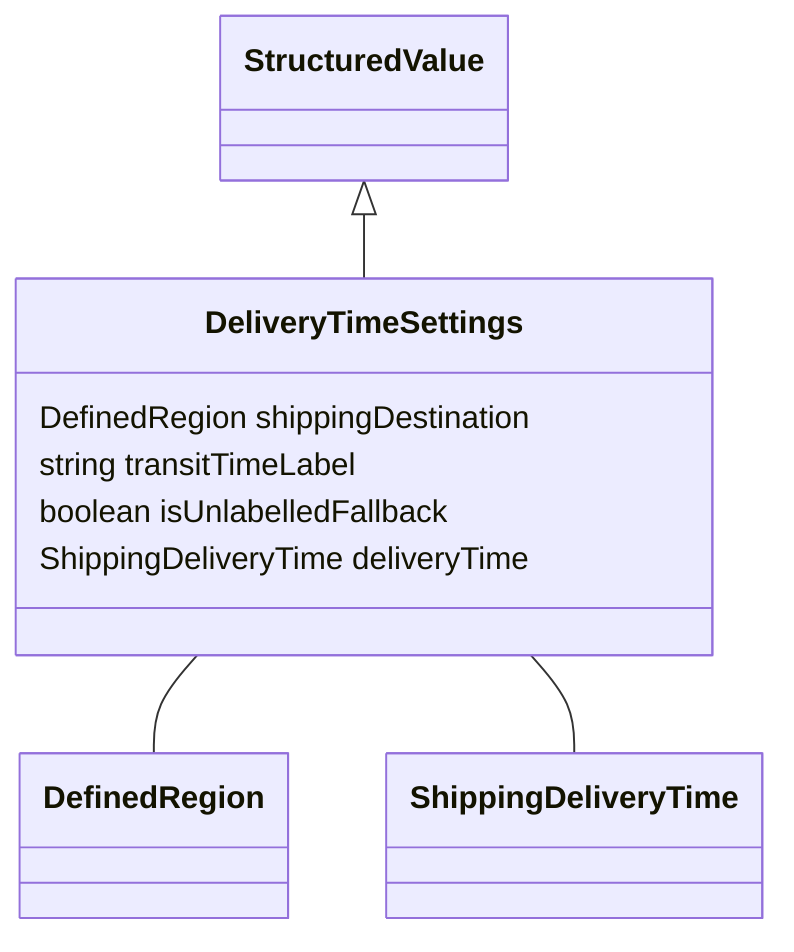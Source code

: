 classDiagram
  DeliveryTimeSettings -- DefinedRegion
DeliveryTimeSettings -- ShippingDeliveryTime


StructuredValue <|-- DeliveryTimeSettings
class DeliveryTimeSettings {

  DefinedRegion shippingDestination
  string transitTimeLabel
  boolean isUnlabelledFallback
  ShippingDeliveryTime deliveryTime

}